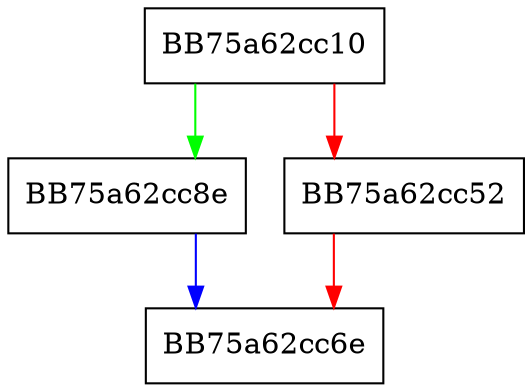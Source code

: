 digraph SSE_cvtss2sd {
  node [shape="box"];
  graph [splines=ortho];
  BB75a62cc10 -> BB75a62cc8e [color="green"];
  BB75a62cc10 -> BB75a62cc52 [color="red"];
  BB75a62cc52 -> BB75a62cc6e [color="red"];
  BB75a62cc8e -> BB75a62cc6e [color="blue"];
}